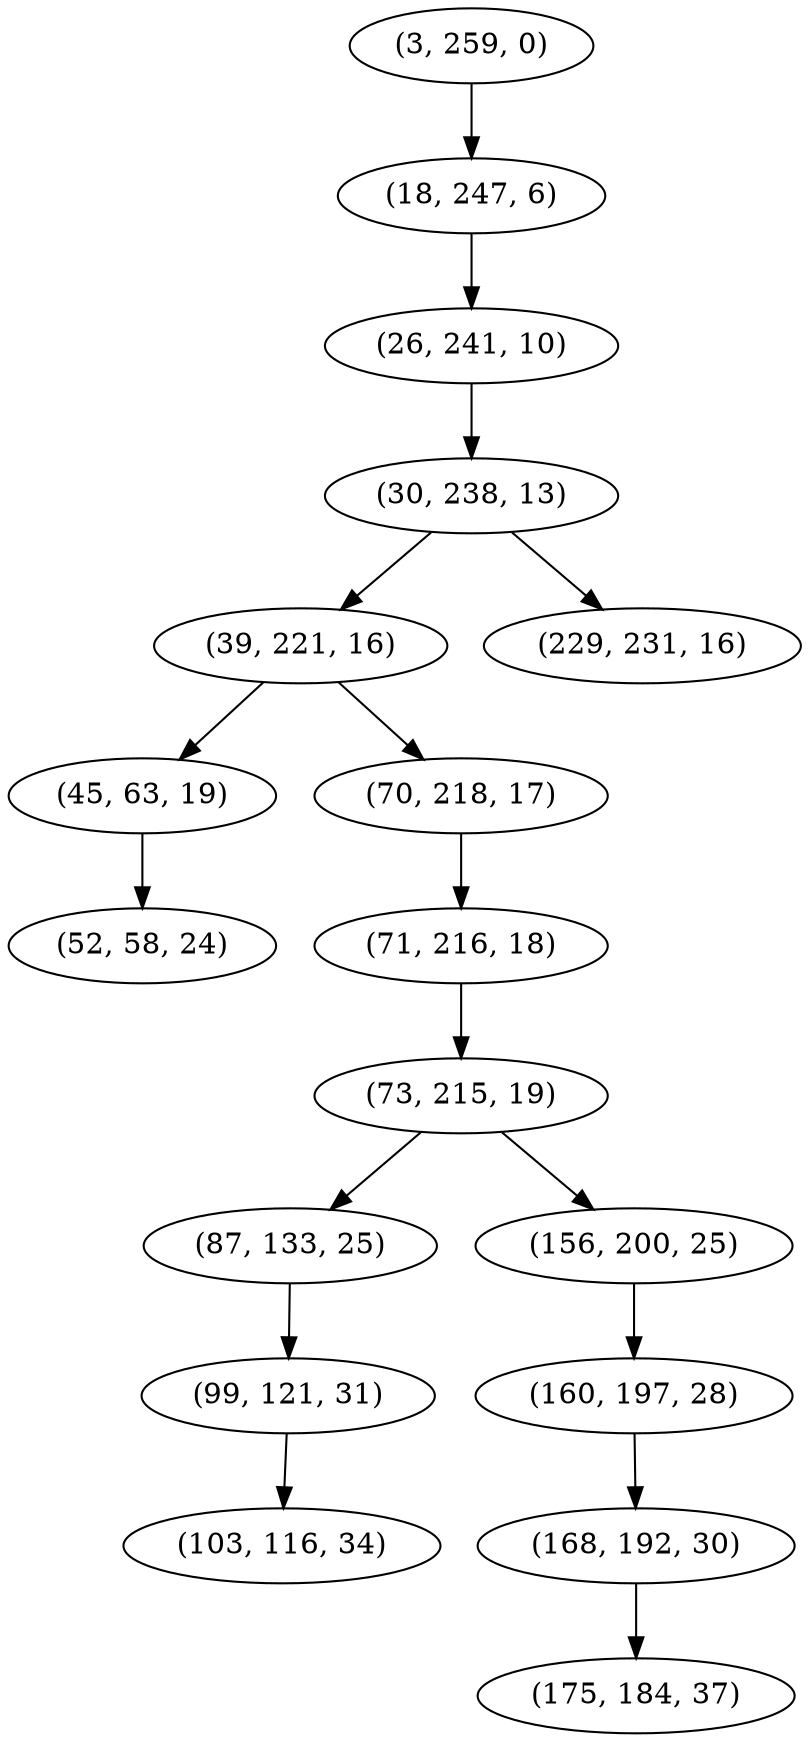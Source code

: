 digraph tree {
    "(3, 259, 0)";
    "(18, 247, 6)";
    "(26, 241, 10)";
    "(30, 238, 13)";
    "(39, 221, 16)";
    "(45, 63, 19)";
    "(52, 58, 24)";
    "(70, 218, 17)";
    "(71, 216, 18)";
    "(73, 215, 19)";
    "(87, 133, 25)";
    "(99, 121, 31)";
    "(103, 116, 34)";
    "(156, 200, 25)";
    "(160, 197, 28)";
    "(168, 192, 30)";
    "(175, 184, 37)";
    "(229, 231, 16)";
    "(3, 259, 0)" -> "(18, 247, 6)";
    "(18, 247, 6)" -> "(26, 241, 10)";
    "(26, 241, 10)" -> "(30, 238, 13)";
    "(30, 238, 13)" -> "(39, 221, 16)";
    "(30, 238, 13)" -> "(229, 231, 16)";
    "(39, 221, 16)" -> "(45, 63, 19)";
    "(39, 221, 16)" -> "(70, 218, 17)";
    "(45, 63, 19)" -> "(52, 58, 24)";
    "(70, 218, 17)" -> "(71, 216, 18)";
    "(71, 216, 18)" -> "(73, 215, 19)";
    "(73, 215, 19)" -> "(87, 133, 25)";
    "(73, 215, 19)" -> "(156, 200, 25)";
    "(87, 133, 25)" -> "(99, 121, 31)";
    "(99, 121, 31)" -> "(103, 116, 34)";
    "(156, 200, 25)" -> "(160, 197, 28)";
    "(160, 197, 28)" -> "(168, 192, 30)";
    "(168, 192, 30)" -> "(175, 184, 37)";
}
